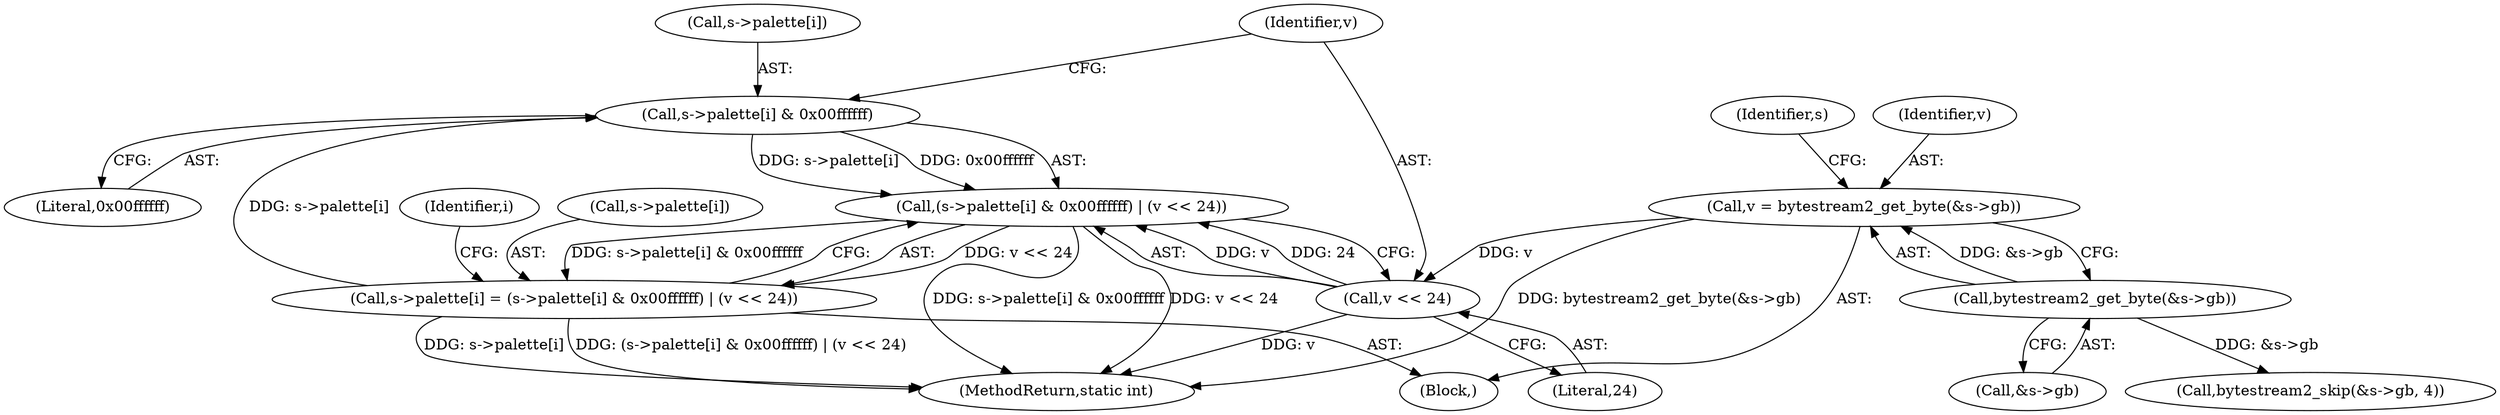 digraph "0_FFmpeg_e477f09d0b3619f3d29173b2cd593e17e2d1978e_0@array" {
"1000153" [label="(Call,s->palette[i] & 0x00ffffff)"];
"1000146" [label="(Call,s->palette[i] = (s->palette[i] & 0x00ffffff) | (v << 24))"];
"1000152" [label="(Call,(s->palette[i] & 0x00ffffff) | (v << 24))"];
"1000153" [label="(Call,s->palette[i] & 0x00ffffff)"];
"1000160" [label="(Call,v << 24)"];
"1000139" [label="(Call,v = bytestream2_get_byte(&s->gb))"];
"1000141" [label="(Call,bytestream2_get_byte(&s->gb))"];
"1000161" [label="(Identifier,v)"];
"1000137" [label="(Identifier,i)"];
"1000152" [label="(Call,(s->palette[i] & 0x00ffffff) | (v << 24))"];
"1000250" [label="(Call,bytestream2_skip(&s->gb, 4))"];
"1000141" [label="(Call,bytestream2_get_byte(&s->gb))"];
"1000149" [label="(Identifier,s)"];
"1000154" [label="(Call,s->palette[i])"];
"1000140" [label="(Identifier,v)"];
"1000147" [label="(Call,s->palette[i])"];
"1000153" [label="(Call,s->palette[i] & 0x00ffffff)"];
"1000146" [label="(Call,s->palette[i] = (s->palette[i] & 0x00ffffff) | (v << 24))"];
"1000160" [label="(Call,v << 24)"];
"1000162" [label="(Literal,24)"];
"1000142" [label="(Call,&s->gb)"];
"1000139" [label="(Call,v = bytestream2_get_byte(&s->gb))"];
"1000263" [label="(MethodReturn,static int)"];
"1000159" [label="(Literal,0x00ffffff)"];
"1000138" [label="(Block,)"];
"1000153" -> "1000152"  [label="AST: "];
"1000153" -> "1000159"  [label="CFG: "];
"1000154" -> "1000153"  [label="AST: "];
"1000159" -> "1000153"  [label="AST: "];
"1000161" -> "1000153"  [label="CFG: "];
"1000153" -> "1000152"  [label="DDG: s->palette[i]"];
"1000153" -> "1000152"  [label="DDG: 0x00ffffff"];
"1000146" -> "1000153"  [label="DDG: s->palette[i]"];
"1000146" -> "1000138"  [label="AST: "];
"1000146" -> "1000152"  [label="CFG: "];
"1000147" -> "1000146"  [label="AST: "];
"1000152" -> "1000146"  [label="AST: "];
"1000137" -> "1000146"  [label="CFG: "];
"1000146" -> "1000263"  [label="DDG: (s->palette[i] & 0x00ffffff) | (v << 24)"];
"1000146" -> "1000263"  [label="DDG: s->palette[i]"];
"1000152" -> "1000146"  [label="DDG: s->palette[i] & 0x00ffffff"];
"1000152" -> "1000146"  [label="DDG: v << 24"];
"1000152" -> "1000160"  [label="CFG: "];
"1000160" -> "1000152"  [label="AST: "];
"1000152" -> "1000263"  [label="DDG: s->palette[i] & 0x00ffffff"];
"1000152" -> "1000263"  [label="DDG: v << 24"];
"1000160" -> "1000152"  [label="DDG: v"];
"1000160" -> "1000152"  [label="DDG: 24"];
"1000160" -> "1000162"  [label="CFG: "];
"1000161" -> "1000160"  [label="AST: "];
"1000162" -> "1000160"  [label="AST: "];
"1000160" -> "1000263"  [label="DDG: v"];
"1000139" -> "1000160"  [label="DDG: v"];
"1000139" -> "1000138"  [label="AST: "];
"1000139" -> "1000141"  [label="CFG: "];
"1000140" -> "1000139"  [label="AST: "];
"1000141" -> "1000139"  [label="AST: "];
"1000149" -> "1000139"  [label="CFG: "];
"1000139" -> "1000263"  [label="DDG: bytestream2_get_byte(&s->gb)"];
"1000141" -> "1000139"  [label="DDG: &s->gb"];
"1000141" -> "1000142"  [label="CFG: "];
"1000142" -> "1000141"  [label="AST: "];
"1000141" -> "1000250"  [label="DDG: &s->gb"];
}
